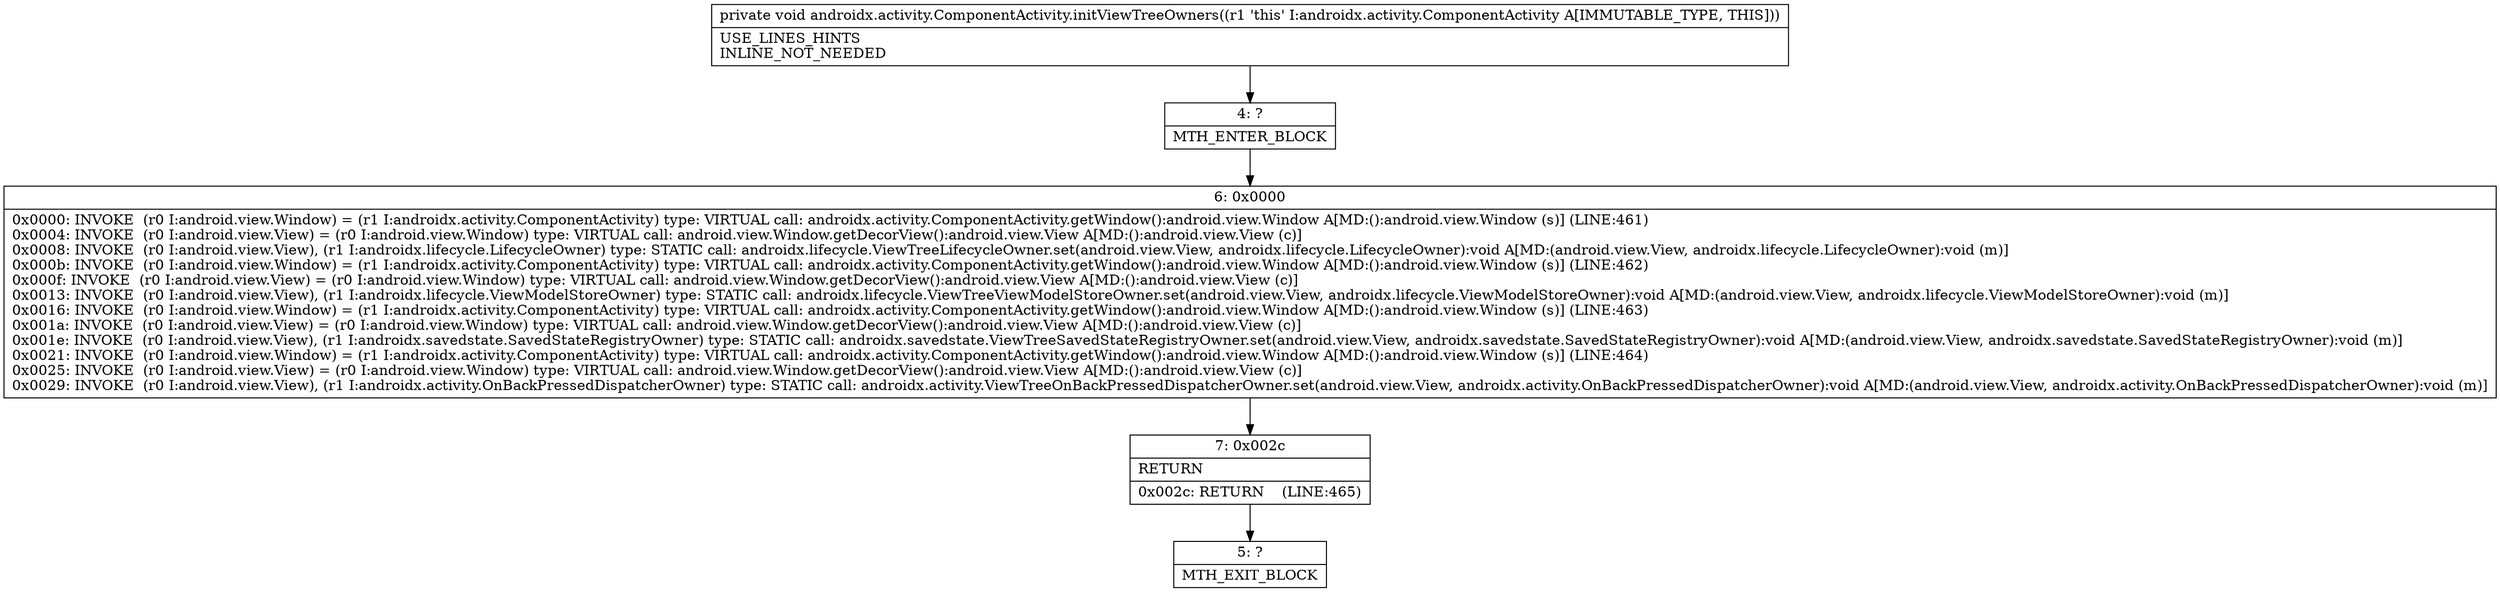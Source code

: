 digraph "CFG forandroidx.activity.ComponentActivity.initViewTreeOwners()V" {
Node_4 [shape=record,label="{4\:\ ?|MTH_ENTER_BLOCK\l}"];
Node_6 [shape=record,label="{6\:\ 0x0000|0x0000: INVOKE  (r0 I:android.view.Window) = (r1 I:androidx.activity.ComponentActivity) type: VIRTUAL call: androidx.activity.ComponentActivity.getWindow():android.view.Window A[MD:():android.view.Window (s)] (LINE:461)\l0x0004: INVOKE  (r0 I:android.view.View) = (r0 I:android.view.Window) type: VIRTUAL call: android.view.Window.getDecorView():android.view.View A[MD:():android.view.View (c)]\l0x0008: INVOKE  (r0 I:android.view.View), (r1 I:androidx.lifecycle.LifecycleOwner) type: STATIC call: androidx.lifecycle.ViewTreeLifecycleOwner.set(android.view.View, androidx.lifecycle.LifecycleOwner):void A[MD:(android.view.View, androidx.lifecycle.LifecycleOwner):void (m)]\l0x000b: INVOKE  (r0 I:android.view.Window) = (r1 I:androidx.activity.ComponentActivity) type: VIRTUAL call: androidx.activity.ComponentActivity.getWindow():android.view.Window A[MD:():android.view.Window (s)] (LINE:462)\l0x000f: INVOKE  (r0 I:android.view.View) = (r0 I:android.view.Window) type: VIRTUAL call: android.view.Window.getDecorView():android.view.View A[MD:():android.view.View (c)]\l0x0013: INVOKE  (r0 I:android.view.View), (r1 I:androidx.lifecycle.ViewModelStoreOwner) type: STATIC call: androidx.lifecycle.ViewTreeViewModelStoreOwner.set(android.view.View, androidx.lifecycle.ViewModelStoreOwner):void A[MD:(android.view.View, androidx.lifecycle.ViewModelStoreOwner):void (m)]\l0x0016: INVOKE  (r0 I:android.view.Window) = (r1 I:androidx.activity.ComponentActivity) type: VIRTUAL call: androidx.activity.ComponentActivity.getWindow():android.view.Window A[MD:():android.view.Window (s)] (LINE:463)\l0x001a: INVOKE  (r0 I:android.view.View) = (r0 I:android.view.Window) type: VIRTUAL call: android.view.Window.getDecorView():android.view.View A[MD:():android.view.View (c)]\l0x001e: INVOKE  (r0 I:android.view.View), (r1 I:androidx.savedstate.SavedStateRegistryOwner) type: STATIC call: androidx.savedstate.ViewTreeSavedStateRegistryOwner.set(android.view.View, androidx.savedstate.SavedStateRegistryOwner):void A[MD:(android.view.View, androidx.savedstate.SavedStateRegistryOwner):void (m)]\l0x0021: INVOKE  (r0 I:android.view.Window) = (r1 I:androidx.activity.ComponentActivity) type: VIRTUAL call: androidx.activity.ComponentActivity.getWindow():android.view.Window A[MD:():android.view.Window (s)] (LINE:464)\l0x0025: INVOKE  (r0 I:android.view.View) = (r0 I:android.view.Window) type: VIRTUAL call: android.view.Window.getDecorView():android.view.View A[MD:():android.view.View (c)]\l0x0029: INVOKE  (r0 I:android.view.View), (r1 I:androidx.activity.OnBackPressedDispatcherOwner) type: STATIC call: androidx.activity.ViewTreeOnBackPressedDispatcherOwner.set(android.view.View, androidx.activity.OnBackPressedDispatcherOwner):void A[MD:(android.view.View, androidx.activity.OnBackPressedDispatcherOwner):void (m)]\l}"];
Node_7 [shape=record,label="{7\:\ 0x002c|RETURN\l|0x002c: RETURN    (LINE:465)\l}"];
Node_5 [shape=record,label="{5\:\ ?|MTH_EXIT_BLOCK\l}"];
MethodNode[shape=record,label="{private void androidx.activity.ComponentActivity.initViewTreeOwners((r1 'this' I:androidx.activity.ComponentActivity A[IMMUTABLE_TYPE, THIS]))  | USE_LINES_HINTS\lINLINE_NOT_NEEDED\l}"];
MethodNode -> Node_4;Node_4 -> Node_6;
Node_6 -> Node_7;
Node_7 -> Node_5;
}

